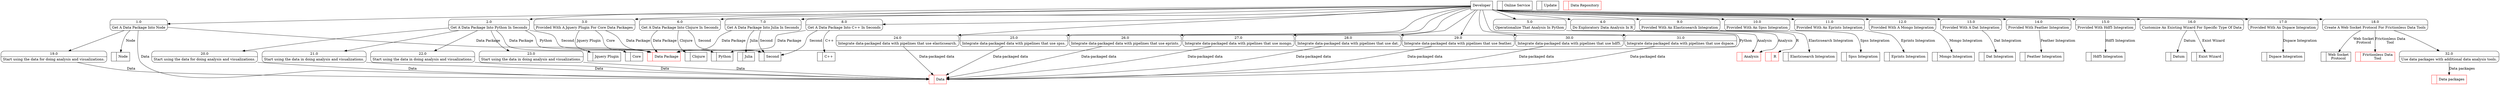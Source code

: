 digraph dfd2{ 
node[shape=record]
200 [label="<f0>  |<f1> Data Package " color=red];
201 [label="<f0>  |<f1> Node " ];
202 [label="<f0>  |<f1> Python " ];
203 [label="<f0>  |<f1> Second " ];
204 [label="<f0>  |<f1> Jquery Plugin " ];
205 [label="<f0>  |<f1> R " color=red];
206 [label="<f0>  |<f1> Analysis " color=red];
207 [label="<f0>  |<f1> Clojure " ];
208 [label="<f0>  |<f1> Julia " ];
209 [label="<f0>  |<f1> C++ " ];
210 [label="<f0>  |<f1> Elasticsearch Integration " ];
211 [label="<f0>  |<f1> Spss Integration " ];
212 [label="<f0>  |<f1> Eprints Integration " ];
213 [label="<f0>  |<f1> Mongo Integration " ];
214 [label="<f0>  |<f1> Dat Integration " ];
215 [label="<f0>  |<f1> Feather Integration " ];
216 [label="<f0>  |<f1> Hdf5 Integration " ];
217 [label="<f0>  |<f1> Datum " ];
218 [label="<f0>  |<f1> Exist Wizard " ];
219 [label="<f0>  |<f1> Dspace Integration " ];
220 [label="<f0>  |<f1> Online Service " ];
221 [label="<f0>  |<f1> Update " ];
222 [label="<f0>  |<f1> Data Repository " color=red];
223 [label="<f0>  |<f1> Web Socket\nProtocol " ];
224 [label="<f0>  |<f1> Frictionless Data\nTool " color=red];
225 [label="<f0>  |<f1> Core " ];
226 [label="<f0>  |<f1> Data " color=red];
227 [label="Developer" shape=box];
228 [label="{<f0> 1.0|<f1> Get A Data Package Into Node }" shape=Mrecord];
229 [label="{<f0> 2.0|<f1> Get A Data Package Into Python In Seconds }" shape=Mrecord];
230 [label="{<f0> 3.0|<f1> Provided With A Jquery Plugin For Core Data Packages }" shape=Mrecord];
231 [label="{<f0> 4.0|<f1> Do Exploratory Data Analysis In R }" shape=Mrecord];
232 [label="{<f0> 5.0|<f1> Operationalize That Analysis In Python }" shape=Mrecord];
233 [label="{<f0> 6.0|<f1> Get A Data Package Into Clojure In Seconds }" shape=Mrecord];
234 [label="{<f0> 7.0|<f1> Get A Data Package Into Julia In Seconds }" shape=Mrecord];
235 [label="{<f0> 8.0|<f1> Get A Data Package Into C++ In Seconds }" shape=Mrecord];
236 [label="{<f0> 9.0|<f1> Provided With An Elasticsearch Integration }" shape=Mrecord];
237 [label="{<f0> 10.0|<f1> Provided With An Spss Integration }" shape=Mrecord];
238 [label="{<f0> 11.0|<f1> Provided With An Eprints Integration }" shape=Mrecord];
239 [label="{<f0> 12.0|<f1> Provided With A Mongo Integration }" shape=Mrecord];
240 [label="{<f0> 13.0|<f1> Provided With A Dat Integration }" shape=Mrecord];
241 [label="{<f0> 14.0|<f1> Provided With Feather Integration }" shape=Mrecord];
242 [label="{<f0> 15.0|<f1> Provided With Hdf5 Integration }" shape=Mrecord];
243 [label="{<f0> 16.0|<f1> Customize An Existing Wizard For Specific Type Of Data }" shape=Mrecord];
244 [label="{<f0> 17.0|<f1> Provided With An Dspace Integration }" shape=Mrecord];
245 [label="{<f0> 18.0|<f1> Create A Web Socket Protocol For Frictionless Data Tools }" shape=Mrecord];
19 [label="{<f0> 19.0|<f1> Start using the data for doing analysis and visualizations. }" shape=Mrecord];
228 -> 19
19 -> 226  [label="Data"]
20 [label="{<f0> 20.0|<f1> Start using the data for doing analysis and visualizations. }" shape=Mrecord];
229 -> 20
20 -> 226  [label="Data"]
21 [label="{<f0> 21.0|<f1> Start using the data in doing analysis and visualizations. }" shape=Mrecord];
229 -> 21
21 -> 226  [label="Data"]
22 [label="{<f0> 22.0|<f1> Start using the data in doing analysis and visualizations. }" shape=Mrecord];
229 -> 22
22 -> 226  [label="Data"]
23 [label="{<f0> 23.0|<f1> Start using the data in doing analysis and visualizations. }" shape=Mrecord];
229 -> 23
23 -> 226  [label="Data"]
24 [label="{<f0> 24.0|<f1> Integrate data-packaged data with pipelines that use elasticsearch. }" shape=Mrecord];
227 -> 24
24 -> 226  [label="Data-packaged data"]
25 [label="{<f0> 25.0|<f1> Integrate data-packaged data with pipelines that use spss. }" shape=Mrecord];
227 -> 25
25 -> 226  [label="Data-packaged data"]
26 [label="{<f0> 26.0|<f1> Integrate data-packaged data with pipelines that use eprints. }" shape=Mrecord];
227 -> 26
26 -> 226  [label="Data-packaged data"]
27 [label="{<f0> 27.0|<f1> Integrate data-packaged data with pipelines that use mongo. }" shape=Mrecord];
227 -> 27
27 -> 226  [label="Data-packaged data"]
28 [label="{<f0> 28.0|<f1> Integrate data-packaged data with pipelines that use dat. }" shape=Mrecord];
227 -> 28
28 -> 226  [label="Data-packaged data"]
29 [label="{<f0> 29.0|<f1> Integrate data-packaged data with pipelines that use feather. }" shape=Mrecord];
227 -> 29
29 -> 226  [label="Data-packaged data"]
30 [label="{<f0> 30.0|<f1> Integrate data-packaged data with pipelines that use hdf5. }" shape=Mrecord];
227 -> 30
30 -> 226  [label="Data-packaged data"]
31 [label="{<f0> 31.0|<f1> Integrate data-packaged data with pipelines that use dspace. }" shape=Mrecord];
227 -> 31
31 -> 226  [label="Data-packaged data"]
32 [label="{<f0> 32.0|<f1> Use data packages with additional data analysis tools. }" shape=Mrecord];
245 -> 32
1027 [label="<f0>  |<f1> Data packages " color=red];
32 -> 1027 [label="Data packages"]
227 -> 228
227 -> 229
227 -> 230
227 -> 231
227 -> 232
227 -> 233
227 -> 234
227 -> 235
227 -> 236
227 -> 237
227 -> 238
227 -> 239
227 -> 240
227 -> 241
227 -> 242
227 -> 243
227 -> 244
227 -> 245
228 -> 200 [label="Data Package"]
228 -> 201 [label="Node"]
229 -> 202 [label="Python"]
229 -> 203 [label="Second"]
229 -> 200 [label="Data Package"]
230 -> 204 [label="Jquery Plugin"]
230 -> 200 [label="Data Package"]
231 -> 205 [label="R"]
231 -> 206 [label="Analysis"]
232 -> 206 [label="Analysis"]
232 -> 202 [label="Python"]
233 -> 207 [label="Clojure"]
233 -> 200 [label="Data Package"]
233 -> 203 [label="Second"]
234 -> 208 [label="Julia"]
234 -> 200 [label="Data Package"]
234 -> 203 [label="Second"]
235 -> 209 [label="C++"]
235 -> 200 [label="Data Package"]
235 -> 203 [label="Second"]
236 -> 210 [label="Elasticsearch Integration"]
237 -> 211 [label="Spss Integration"]
238 -> 212 [label="Eprints Integration"]
239 -> 213 [label="Mongo Integration"]
240 -> 214 [label="Dat Integration"]
241 -> 215 [label="Feather Integration"]
242 -> 216 [label="Hdf5 Integration"]
243 -> 218 [label="Exist Wizard"]
243 -> 217 [label="Datum"]
244 -> 219 [label="Dspace Integration"]
245 -> 223 [label="Web Socket\nProtocol"]
245 -> 224 [label="Frictionless Data\nTool"]
230 -> 225 [label="Core"]
228 -> 226 [label="Data"]
}